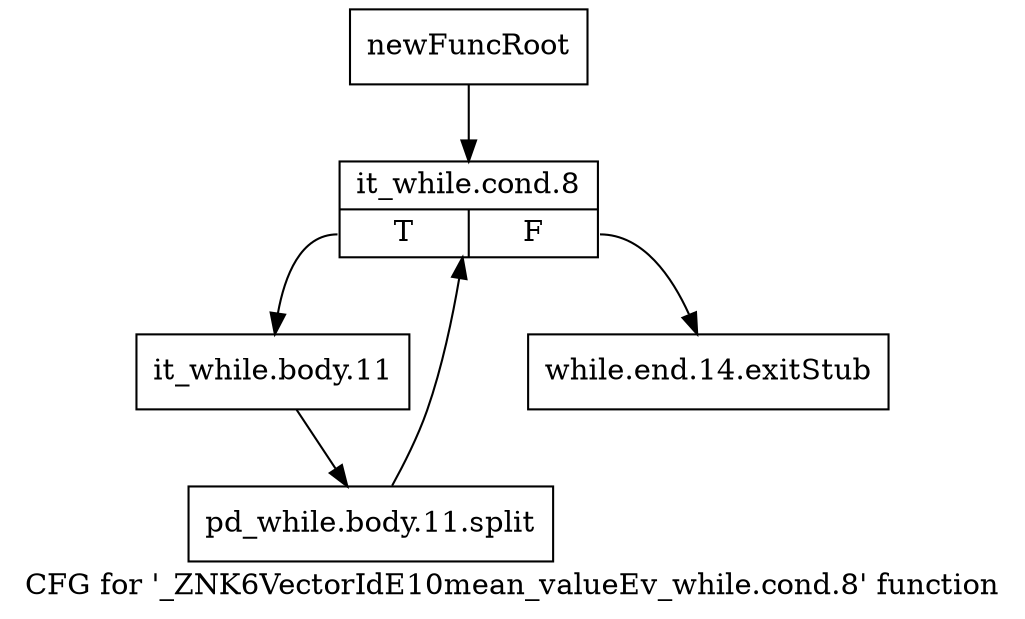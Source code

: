 digraph "CFG for '_ZNK6VectorIdE10mean_valueEv_while.cond.8' function" {
	label="CFG for '_ZNK6VectorIdE10mean_valueEv_while.cond.8' function";

	Node0x9900070 [shape=record,label="{newFuncRoot}"];
	Node0x9900070 -> Node0x9900110;
	Node0x99000c0 [shape=record,label="{while.end.14.exitStub}"];
	Node0x9900110 [shape=record,label="{it_while.cond.8|{<s0>T|<s1>F}}"];
	Node0x9900110:s0 -> Node0x9900550;
	Node0x9900110:s1 -> Node0x99000c0;
	Node0x9900550 [shape=record,label="{it_while.body.11}"];
	Node0x9900550 -> Node0xbadf2a0;
	Node0xbadf2a0 [shape=record,label="{pd_while.body.11.split}"];
	Node0xbadf2a0 -> Node0x9900110;
}
